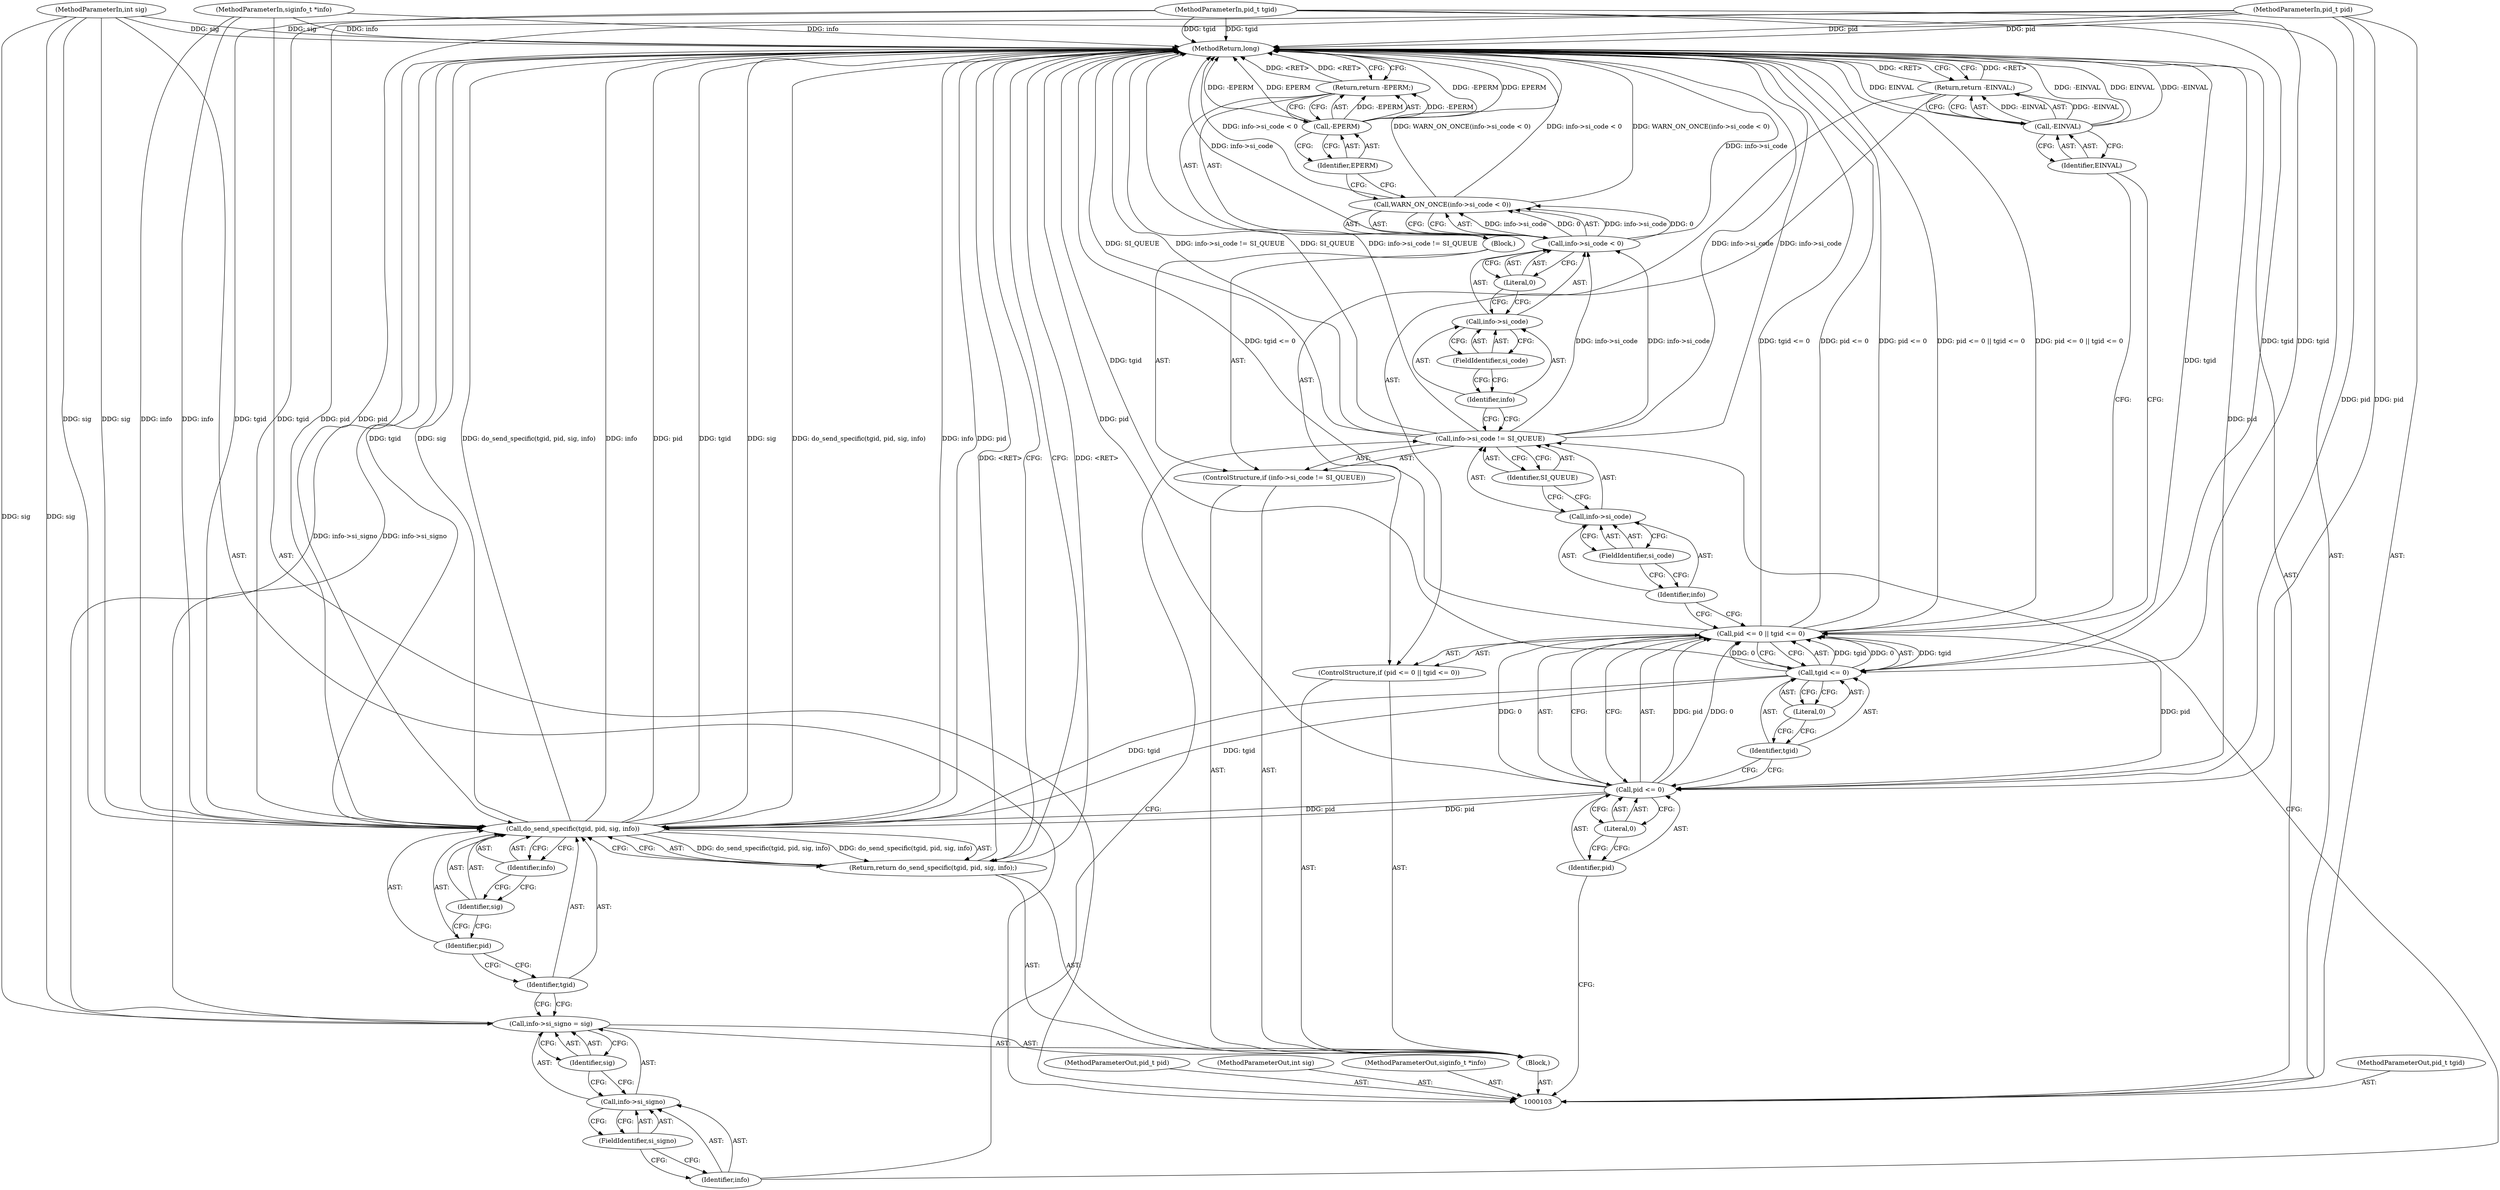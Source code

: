 digraph "0_linux_da48524eb20662618854bb3df2db01fc65f3070c_0" {
"1000147" [label="(MethodReturn,long)"];
"1000104" [label="(MethodParameterIn,pid_t tgid)"];
"1000200" [label="(MethodParameterOut,pid_t tgid)"];
"1000105" [label="(MethodParameterIn,pid_t pid)"];
"1000201" [label="(MethodParameterOut,pid_t pid)"];
"1000106" [label="(MethodParameterIn,int sig)"];
"1000202" [label="(MethodParameterOut,int sig)"];
"1000107" [label="(MethodParameterIn,siginfo_t *info)"];
"1000203" [label="(MethodParameterOut,siginfo_t *info)"];
"1000120" [label="(ControlStructure,if (info->si_code != SI_QUEUE))"];
"1000124" [label="(FieldIdentifier,si_code)"];
"1000125" [label="(Identifier,SI_QUEUE)"];
"1000126" [label="(Block,)"];
"1000121" [label="(Call,info->si_code != SI_QUEUE)"];
"1000122" [label="(Call,info->si_code)"];
"1000123" [label="(Identifier,info)"];
"1000128" [label="(Call,info->si_code < 0)"];
"1000129" [label="(Call,info->si_code)"];
"1000130" [label="(Identifier,info)"];
"1000127" [label="(Call,WARN_ON_ONCE(info->si_code < 0))"];
"1000131" [label="(FieldIdentifier,si_code)"];
"1000132" [label="(Literal,0)"];
"1000134" [label="(Call,-EPERM)"];
"1000135" [label="(Identifier,EPERM)"];
"1000133" [label="(Return,return -EPERM;)"];
"1000140" [label="(Identifier,sig)"];
"1000136" [label="(Call,info->si_signo = sig)"];
"1000137" [label="(Call,info->si_signo)"];
"1000138" [label="(Identifier,info)"];
"1000139" [label="(FieldIdentifier,si_signo)"];
"1000141" [label="(Return,return do_send_specific(tgid, pid, sig, info);)"];
"1000143" [label="(Identifier,tgid)"];
"1000144" [label="(Identifier,pid)"];
"1000145" [label="(Identifier,sig)"];
"1000146" [label="(Identifier,info)"];
"1000142" [label="(Call,do_send_specific(tgid, pid, sig, info))"];
"1000108" [label="(Block,)"];
"1000109" [label="(ControlStructure,if (pid <= 0 || tgid <= 0))"];
"1000113" [label="(Literal,0)"];
"1000114" [label="(Call,tgid <= 0)"];
"1000115" [label="(Identifier,tgid)"];
"1000116" [label="(Literal,0)"];
"1000110" [label="(Call,pid <= 0 || tgid <= 0)"];
"1000111" [label="(Call,pid <= 0)"];
"1000112" [label="(Identifier,pid)"];
"1000118" [label="(Call,-EINVAL)"];
"1000119" [label="(Identifier,EINVAL)"];
"1000117" [label="(Return,return -EINVAL;)"];
"1000147" -> "1000103"  [label="AST: "];
"1000147" -> "1000117"  [label="CFG: "];
"1000147" -> "1000133"  [label="CFG: "];
"1000147" -> "1000141"  [label="CFG: "];
"1000117" -> "1000147"  [label="DDG: <RET>"];
"1000142" -> "1000147"  [label="DDG: do_send_specific(tgid, pid, sig, info)"];
"1000142" -> "1000147"  [label="DDG: info"];
"1000142" -> "1000147"  [label="DDG: pid"];
"1000142" -> "1000147"  [label="DDG: tgid"];
"1000142" -> "1000147"  [label="DDG: sig"];
"1000121" -> "1000147"  [label="DDG: SI_QUEUE"];
"1000121" -> "1000147"  [label="DDG: info->si_code != SI_QUEUE"];
"1000121" -> "1000147"  [label="DDG: info->si_code"];
"1000107" -> "1000147"  [label="DDG: info"];
"1000104" -> "1000147"  [label="DDG: tgid"];
"1000105" -> "1000147"  [label="DDG: pid"];
"1000110" -> "1000147"  [label="DDG: tgid <= 0"];
"1000110" -> "1000147"  [label="DDG: pid <= 0"];
"1000110" -> "1000147"  [label="DDG: pid <= 0 || tgid <= 0"];
"1000127" -> "1000147"  [label="DDG: WARN_ON_ONCE(info->si_code < 0)"];
"1000127" -> "1000147"  [label="DDG: info->si_code < 0"];
"1000118" -> "1000147"  [label="DDG: -EINVAL"];
"1000118" -> "1000147"  [label="DDG: EINVAL"];
"1000111" -> "1000147"  [label="DDG: pid"];
"1000128" -> "1000147"  [label="DDG: info->si_code"];
"1000134" -> "1000147"  [label="DDG: -EPERM"];
"1000134" -> "1000147"  [label="DDG: EPERM"];
"1000114" -> "1000147"  [label="DDG: tgid"];
"1000136" -> "1000147"  [label="DDG: info->si_signo"];
"1000106" -> "1000147"  [label="DDG: sig"];
"1000133" -> "1000147"  [label="DDG: <RET>"];
"1000141" -> "1000147"  [label="DDG: <RET>"];
"1000104" -> "1000103"  [label="AST: "];
"1000104" -> "1000147"  [label="DDG: tgid"];
"1000104" -> "1000114"  [label="DDG: tgid"];
"1000104" -> "1000142"  [label="DDG: tgid"];
"1000200" -> "1000103"  [label="AST: "];
"1000105" -> "1000103"  [label="AST: "];
"1000105" -> "1000147"  [label="DDG: pid"];
"1000105" -> "1000111"  [label="DDG: pid"];
"1000105" -> "1000142"  [label="DDG: pid"];
"1000201" -> "1000103"  [label="AST: "];
"1000106" -> "1000103"  [label="AST: "];
"1000106" -> "1000147"  [label="DDG: sig"];
"1000106" -> "1000136"  [label="DDG: sig"];
"1000106" -> "1000142"  [label="DDG: sig"];
"1000202" -> "1000103"  [label="AST: "];
"1000107" -> "1000103"  [label="AST: "];
"1000107" -> "1000147"  [label="DDG: info"];
"1000107" -> "1000142"  [label="DDG: info"];
"1000203" -> "1000103"  [label="AST: "];
"1000120" -> "1000108"  [label="AST: "];
"1000121" -> "1000120"  [label="AST: "];
"1000126" -> "1000120"  [label="AST: "];
"1000124" -> "1000122"  [label="AST: "];
"1000124" -> "1000123"  [label="CFG: "];
"1000122" -> "1000124"  [label="CFG: "];
"1000125" -> "1000121"  [label="AST: "];
"1000125" -> "1000122"  [label="CFG: "];
"1000121" -> "1000125"  [label="CFG: "];
"1000126" -> "1000120"  [label="AST: "];
"1000127" -> "1000126"  [label="AST: "];
"1000133" -> "1000126"  [label="AST: "];
"1000121" -> "1000120"  [label="AST: "];
"1000121" -> "1000125"  [label="CFG: "];
"1000122" -> "1000121"  [label="AST: "];
"1000125" -> "1000121"  [label="AST: "];
"1000130" -> "1000121"  [label="CFG: "];
"1000138" -> "1000121"  [label="CFG: "];
"1000121" -> "1000147"  [label="DDG: SI_QUEUE"];
"1000121" -> "1000147"  [label="DDG: info->si_code != SI_QUEUE"];
"1000121" -> "1000147"  [label="DDG: info->si_code"];
"1000121" -> "1000128"  [label="DDG: info->si_code"];
"1000122" -> "1000121"  [label="AST: "];
"1000122" -> "1000124"  [label="CFG: "];
"1000123" -> "1000122"  [label="AST: "];
"1000124" -> "1000122"  [label="AST: "];
"1000125" -> "1000122"  [label="CFG: "];
"1000123" -> "1000122"  [label="AST: "];
"1000123" -> "1000110"  [label="CFG: "];
"1000124" -> "1000123"  [label="CFG: "];
"1000128" -> "1000127"  [label="AST: "];
"1000128" -> "1000132"  [label="CFG: "];
"1000129" -> "1000128"  [label="AST: "];
"1000132" -> "1000128"  [label="AST: "];
"1000127" -> "1000128"  [label="CFG: "];
"1000128" -> "1000147"  [label="DDG: info->si_code"];
"1000128" -> "1000127"  [label="DDG: info->si_code"];
"1000128" -> "1000127"  [label="DDG: 0"];
"1000121" -> "1000128"  [label="DDG: info->si_code"];
"1000129" -> "1000128"  [label="AST: "];
"1000129" -> "1000131"  [label="CFG: "];
"1000130" -> "1000129"  [label="AST: "];
"1000131" -> "1000129"  [label="AST: "];
"1000132" -> "1000129"  [label="CFG: "];
"1000130" -> "1000129"  [label="AST: "];
"1000130" -> "1000121"  [label="CFG: "];
"1000131" -> "1000130"  [label="CFG: "];
"1000127" -> "1000126"  [label="AST: "];
"1000127" -> "1000128"  [label="CFG: "];
"1000128" -> "1000127"  [label="AST: "];
"1000135" -> "1000127"  [label="CFG: "];
"1000127" -> "1000147"  [label="DDG: WARN_ON_ONCE(info->si_code < 0)"];
"1000127" -> "1000147"  [label="DDG: info->si_code < 0"];
"1000128" -> "1000127"  [label="DDG: info->si_code"];
"1000128" -> "1000127"  [label="DDG: 0"];
"1000131" -> "1000129"  [label="AST: "];
"1000131" -> "1000130"  [label="CFG: "];
"1000129" -> "1000131"  [label="CFG: "];
"1000132" -> "1000128"  [label="AST: "];
"1000132" -> "1000129"  [label="CFG: "];
"1000128" -> "1000132"  [label="CFG: "];
"1000134" -> "1000133"  [label="AST: "];
"1000134" -> "1000135"  [label="CFG: "];
"1000135" -> "1000134"  [label="AST: "];
"1000133" -> "1000134"  [label="CFG: "];
"1000134" -> "1000147"  [label="DDG: -EPERM"];
"1000134" -> "1000147"  [label="DDG: EPERM"];
"1000134" -> "1000133"  [label="DDG: -EPERM"];
"1000135" -> "1000134"  [label="AST: "];
"1000135" -> "1000127"  [label="CFG: "];
"1000134" -> "1000135"  [label="CFG: "];
"1000133" -> "1000126"  [label="AST: "];
"1000133" -> "1000134"  [label="CFG: "];
"1000134" -> "1000133"  [label="AST: "];
"1000147" -> "1000133"  [label="CFG: "];
"1000133" -> "1000147"  [label="DDG: <RET>"];
"1000134" -> "1000133"  [label="DDG: -EPERM"];
"1000140" -> "1000136"  [label="AST: "];
"1000140" -> "1000137"  [label="CFG: "];
"1000136" -> "1000140"  [label="CFG: "];
"1000136" -> "1000108"  [label="AST: "];
"1000136" -> "1000140"  [label="CFG: "];
"1000137" -> "1000136"  [label="AST: "];
"1000140" -> "1000136"  [label="AST: "];
"1000143" -> "1000136"  [label="CFG: "];
"1000136" -> "1000147"  [label="DDG: info->si_signo"];
"1000106" -> "1000136"  [label="DDG: sig"];
"1000137" -> "1000136"  [label="AST: "];
"1000137" -> "1000139"  [label="CFG: "];
"1000138" -> "1000137"  [label="AST: "];
"1000139" -> "1000137"  [label="AST: "];
"1000140" -> "1000137"  [label="CFG: "];
"1000138" -> "1000137"  [label="AST: "];
"1000138" -> "1000121"  [label="CFG: "];
"1000139" -> "1000138"  [label="CFG: "];
"1000139" -> "1000137"  [label="AST: "];
"1000139" -> "1000138"  [label="CFG: "];
"1000137" -> "1000139"  [label="CFG: "];
"1000141" -> "1000108"  [label="AST: "];
"1000141" -> "1000142"  [label="CFG: "];
"1000142" -> "1000141"  [label="AST: "];
"1000147" -> "1000141"  [label="CFG: "];
"1000141" -> "1000147"  [label="DDG: <RET>"];
"1000142" -> "1000141"  [label="DDG: do_send_specific(tgid, pid, sig, info)"];
"1000143" -> "1000142"  [label="AST: "];
"1000143" -> "1000136"  [label="CFG: "];
"1000144" -> "1000143"  [label="CFG: "];
"1000144" -> "1000142"  [label="AST: "];
"1000144" -> "1000143"  [label="CFG: "];
"1000145" -> "1000144"  [label="CFG: "];
"1000145" -> "1000142"  [label="AST: "];
"1000145" -> "1000144"  [label="CFG: "];
"1000146" -> "1000145"  [label="CFG: "];
"1000146" -> "1000142"  [label="AST: "];
"1000146" -> "1000145"  [label="CFG: "];
"1000142" -> "1000146"  [label="CFG: "];
"1000142" -> "1000141"  [label="AST: "];
"1000142" -> "1000146"  [label="CFG: "];
"1000143" -> "1000142"  [label="AST: "];
"1000144" -> "1000142"  [label="AST: "];
"1000145" -> "1000142"  [label="AST: "];
"1000146" -> "1000142"  [label="AST: "];
"1000141" -> "1000142"  [label="CFG: "];
"1000142" -> "1000147"  [label="DDG: do_send_specific(tgid, pid, sig, info)"];
"1000142" -> "1000147"  [label="DDG: info"];
"1000142" -> "1000147"  [label="DDG: pid"];
"1000142" -> "1000147"  [label="DDG: tgid"];
"1000142" -> "1000147"  [label="DDG: sig"];
"1000142" -> "1000141"  [label="DDG: do_send_specific(tgid, pid, sig, info)"];
"1000114" -> "1000142"  [label="DDG: tgid"];
"1000104" -> "1000142"  [label="DDG: tgid"];
"1000111" -> "1000142"  [label="DDG: pid"];
"1000105" -> "1000142"  [label="DDG: pid"];
"1000106" -> "1000142"  [label="DDG: sig"];
"1000107" -> "1000142"  [label="DDG: info"];
"1000108" -> "1000103"  [label="AST: "];
"1000109" -> "1000108"  [label="AST: "];
"1000120" -> "1000108"  [label="AST: "];
"1000136" -> "1000108"  [label="AST: "];
"1000141" -> "1000108"  [label="AST: "];
"1000109" -> "1000108"  [label="AST: "];
"1000110" -> "1000109"  [label="AST: "];
"1000117" -> "1000109"  [label="AST: "];
"1000113" -> "1000111"  [label="AST: "];
"1000113" -> "1000112"  [label="CFG: "];
"1000111" -> "1000113"  [label="CFG: "];
"1000114" -> "1000110"  [label="AST: "];
"1000114" -> "1000116"  [label="CFG: "];
"1000115" -> "1000114"  [label="AST: "];
"1000116" -> "1000114"  [label="AST: "];
"1000110" -> "1000114"  [label="CFG: "];
"1000114" -> "1000147"  [label="DDG: tgid"];
"1000114" -> "1000110"  [label="DDG: tgid"];
"1000114" -> "1000110"  [label="DDG: 0"];
"1000104" -> "1000114"  [label="DDG: tgid"];
"1000114" -> "1000142"  [label="DDG: tgid"];
"1000115" -> "1000114"  [label="AST: "];
"1000115" -> "1000111"  [label="CFG: "];
"1000116" -> "1000115"  [label="CFG: "];
"1000116" -> "1000114"  [label="AST: "];
"1000116" -> "1000115"  [label="CFG: "];
"1000114" -> "1000116"  [label="CFG: "];
"1000110" -> "1000109"  [label="AST: "];
"1000110" -> "1000111"  [label="CFG: "];
"1000110" -> "1000114"  [label="CFG: "];
"1000111" -> "1000110"  [label="AST: "];
"1000114" -> "1000110"  [label="AST: "];
"1000119" -> "1000110"  [label="CFG: "];
"1000123" -> "1000110"  [label="CFG: "];
"1000110" -> "1000147"  [label="DDG: tgid <= 0"];
"1000110" -> "1000147"  [label="DDG: pid <= 0"];
"1000110" -> "1000147"  [label="DDG: pid <= 0 || tgid <= 0"];
"1000111" -> "1000110"  [label="DDG: pid"];
"1000111" -> "1000110"  [label="DDG: 0"];
"1000114" -> "1000110"  [label="DDG: tgid"];
"1000114" -> "1000110"  [label="DDG: 0"];
"1000111" -> "1000110"  [label="AST: "];
"1000111" -> "1000113"  [label="CFG: "];
"1000112" -> "1000111"  [label="AST: "];
"1000113" -> "1000111"  [label="AST: "];
"1000115" -> "1000111"  [label="CFG: "];
"1000110" -> "1000111"  [label="CFG: "];
"1000111" -> "1000147"  [label="DDG: pid"];
"1000111" -> "1000110"  [label="DDG: pid"];
"1000111" -> "1000110"  [label="DDG: 0"];
"1000105" -> "1000111"  [label="DDG: pid"];
"1000111" -> "1000142"  [label="DDG: pid"];
"1000112" -> "1000111"  [label="AST: "];
"1000112" -> "1000103"  [label="CFG: "];
"1000113" -> "1000112"  [label="CFG: "];
"1000118" -> "1000117"  [label="AST: "];
"1000118" -> "1000119"  [label="CFG: "];
"1000119" -> "1000118"  [label="AST: "];
"1000117" -> "1000118"  [label="CFG: "];
"1000118" -> "1000147"  [label="DDG: -EINVAL"];
"1000118" -> "1000147"  [label="DDG: EINVAL"];
"1000118" -> "1000117"  [label="DDG: -EINVAL"];
"1000119" -> "1000118"  [label="AST: "];
"1000119" -> "1000110"  [label="CFG: "];
"1000118" -> "1000119"  [label="CFG: "];
"1000117" -> "1000109"  [label="AST: "];
"1000117" -> "1000118"  [label="CFG: "];
"1000118" -> "1000117"  [label="AST: "];
"1000147" -> "1000117"  [label="CFG: "];
"1000117" -> "1000147"  [label="DDG: <RET>"];
"1000118" -> "1000117"  [label="DDG: -EINVAL"];
}
